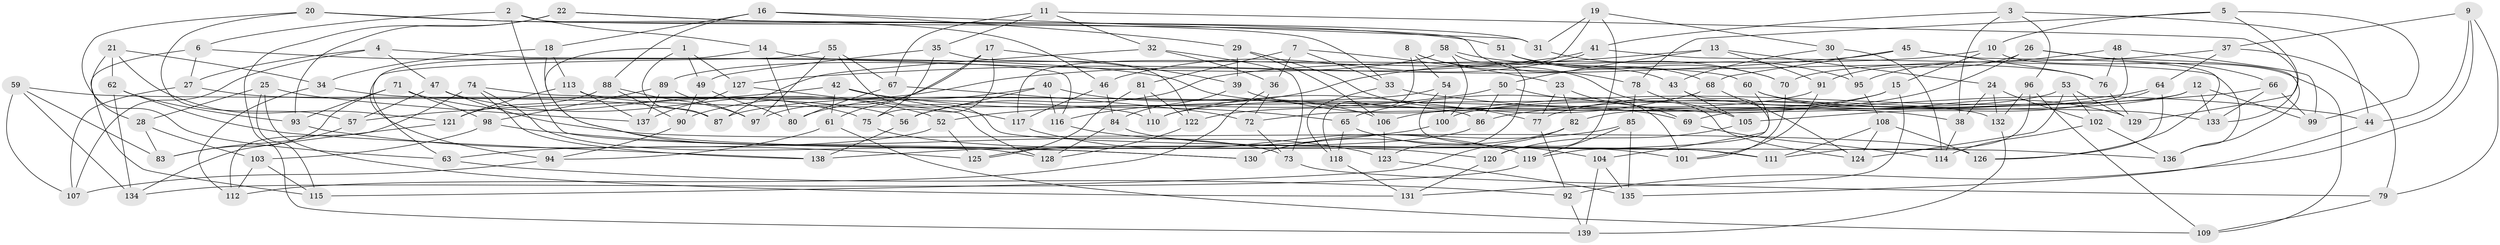 // Generated by graph-tools (version 1.1) at 2025/16/03/09/25 04:16:30]
// undirected, 139 vertices, 278 edges
graph export_dot {
graph [start="1"]
  node [color=gray90,style=filled];
  1;
  2;
  3;
  4;
  5;
  6;
  7;
  8;
  9;
  10;
  11;
  12;
  13;
  14;
  15;
  16;
  17;
  18;
  19;
  20;
  21;
  22;
  23;
  24;
  25;
  26;
  27;
  28;
  29;
  30;
  31;
  32;
  33;
  34;
  35;
  36;
  37;
  38;
  39;
  40;
  41;
  42;
  43;
  44;
  45;
  46;
  47;
  48;
  49;
  50;
  51;
  52;
  53;
  54;
  55;
  56;
  57;
  58;
  59;
  60;
  61;
  62;
  63;
  64;
  65;
  66;
  67;
  68;
  69;
  70;
  71;
  72;
  73;
  74;
  75;
  76;
  77;
  78;
  79;
  80;
  81;
  82;
  83;
  84;
  85;
  86;
  87;
  88;
  89;
  90;
  91;
  92;
  93;
  94;
  95;
  96;
  97;
  98;
  99;
  100;
  101;
  102;
  103;
  104;
  105;
  106;
  107;
  108;
  109;
  110;
  111;
  112;
  113;
  114;
  115;
  116;
  117;
  118;
  119;
  120;
  121;
  122;
  123;
  124;
  125;
  126;
  127;
  128;
  129;
  130;
  131;
  132;
  133;
  134;
  135;
  136;
  137;
  138;
  139;
  1 -- 49;
  1 -- 73;
  1 -- 87;
  1 -- 127;
  2 -- 14;
  2 -- 130;
  2 -- 43;
  2 -- 6;
  3 -- 44;
  3 -- 41;
  3 -- 96;
  3 -- 38;
  4 -- 47;
  4 -- 116;
  4 -- 27;
  4 -- 107;
  5 -- 99;
  5 -- 10;
  5 -- 78;
  5 -- 129;
  6 -- 115;
  6 -- 27;
  6 -- 38;
  7 -- 81;
  7 -- 33;
  7 -- 23;
  7 -- 36;
  8 -- 118;
  8 -- 54;
  8 -- 78;
  8 -- 124;
  9 -- 92;
  9 -- 37;
  9 -- 44;
  9 -- 79;
  10 -- 109;
  10 -- 56;
  10 -- 15;
  11 -- 32;
  11 -- 35;
  11 -- 67;
  11 -- 133;
  12 -- 72;
  12 -- 82;
  12 -- 99;
  12 -- 133;
  13 -- 91;
  13 -- 24;
  13 -- 50;
  13 -- 116;
  14 -- 60;
  14 -- 80;
  14 -- 94;
  15 -- 131;
  15 -- 65;
  15 -- 122;
  16 -- 31;
  16 -- 88;
  16 -- 18;
  16 -- 29;
  17 -- 97;
  17 -- 61;
  17 -- 75;
  17 -- 39;
  18 -- 34;
  18 -- 113;
  18 -- 111;
  19 -- 117;
  19 -- 31;
  19 -- 120;
  19 -- 30;
  20 -- 46;
  20 -- 57;
  20 -- 51;
  20 -- 63;
  21 -- 34;
  21 -- 121;
  21 -- 28;
  21 -- 62;
  22 -- 31;
  22 -- 33;
  22 -- 139;
  22 -- 93;
  23 -- 77;
  23 -- 82;
  23 -- 69;
  24 -- 102;
  24 -- 132;
  24 -- 38;
  25 -- 131;
  25 -- 137;
  25 -- 28;
  25 -- 115;
  26 -- 77;
  26 -- 91;
  26 -- 136;
  26 -- 66;
  27 -- 87;
  27 -- 107;
  28 -- 83;
  28 -- 103;
  29 -- 77;
  29 -- 106;
  29 -- 39;
  30 -- 95;
  30 -- 114;
  30 -- 43;
  31 -- 95;
  32 -- 36;
  32 -- 87;
  32 -- 73;
  33 -- 44;
  33 -- 118;
  34 -- 112;
  34 -- 56;
  35 -- 122;
  35 -- 75;
  35 -- 49;
  36 -- 112;
  36 -- 72;
  37 -- 70;
  37 -- 64;
  37 -- 79;
  38 -- 114;
  39 -- 69;
  39 -- 84;
  40 -- 106;
  40 -- 116;
  40 -- 56;
  40 -- 80;
  41 -- 136;
  41 -- 90;
  41 -- 46;
  42 -- 61;
  42 -- 57;
  42 -- 65;
  42 -- 117;
  43 -- 105;
  43 -- 104;
  44 -- 135;
  45 -- 76;
  45 -- 126;
  45 -- 127;
  45 -- 68;
  46 -- 84;
  46 -- 117;
  47 -- 126;
  47 -- 52;
  47 -- 57;
  48 -- 95;
  48 -- 99;
  48 -- 69;
  48 -- 76;
  49 -- 80;
  49 -- 90;
  50 -- 86;
  50 -- 52;
  50 -- 101;
  51 -- 70;
  51 -- 68;
  51 -- 76;
  52 -- 63;
  52 -- 125;
  53 -- 100;
  53 -- 124;
  53 -- 102;
  53 -- 129;
  54 -- 87;
  54 -- 111;
  54 -- 100;
  55 -- 67;
  55 -- 63;
  55 -- 97;
  55 -- 136;
  56 -- 138;
  57 -- 83;
  58 -- 100;
  58 -- 89;
  58 -- 70;
  58 -- 123;
  59 -- 107;
  59 -- 83;
  59 -- 134;
  59 -- 110;
  60 -- 129;
  60 -- 133;
  60 -- 119;
  61 -- 109;
  61 -- 94;
  62 -- 134;
  62 -- 138;
  62 -- 93;
  63 -- 92;
  64 -- 126;
  64 -- 86;
  64 -- 105;
  65 -- 118;
  65 -- 104;
  66 -- 133;
  66 -- 106;
  66 -- 99;
  67 -- 80;
  67 -- 72;
  68 -- 110;
  68 -- 124;
  69 -- 114;
  70 -- 101;
  71 -- 98;
  71 -- 83;
  71 -- 93;
  71 -- 75;
  72 -- 73;
  73 -- 79;
  74 -- 86;
  74 -- 112;
  74 -- 128;
  74 -- 138;
  75 -- 120;
  76 -- 129;
  77 -- 92;
  78 -- 105;
  78 -- 85;
  79 -- 109;
  81 -- 122;
  81 -- 110;
  81 -- 125;
  82 -- 130;
  82 -- 115;
  84 -- 101;
  84 -- 128;
  85 -- 135;
  85 -- 119;
  85 -- 130;
  86 -- 125;
  88 -- 121;
  88 -- 97;
  88 -- 90;
  89 -- 98;
  89 -- 97;
  89 -- 137;
  90 -- 94;
  91 -- 110;
  91 -- 101;
  92 -- 139;
  93 -- 125;
  94 -- 107;
  95 -- 108;
  96 -- 109;
  96 -- 132;
  96 -- 111;
  98 -- 130;
  98 -- 103;
  100 -- 138;
  102 -- 136;
  102 -- 114;
  103 -- 115;
  103 -- 112;
  104 -- 135;
  104 -- 139;
  105 -- 120;
  106 -- 123;
  108 -- 124;
  108 -- 111;
  108 -- 126;
  113 -- 137;
  113 -- 121;
  113 -- 132;
  116 -- 123;
  117 -- 119;
  118 -- 131;
  119 -- 134;
  120 -- 131;
  121 -- 134;
  122 -- 128;
  123 -- 135;
  127 -- 137;
  127 -- 128;
  132 -- 139;
}
